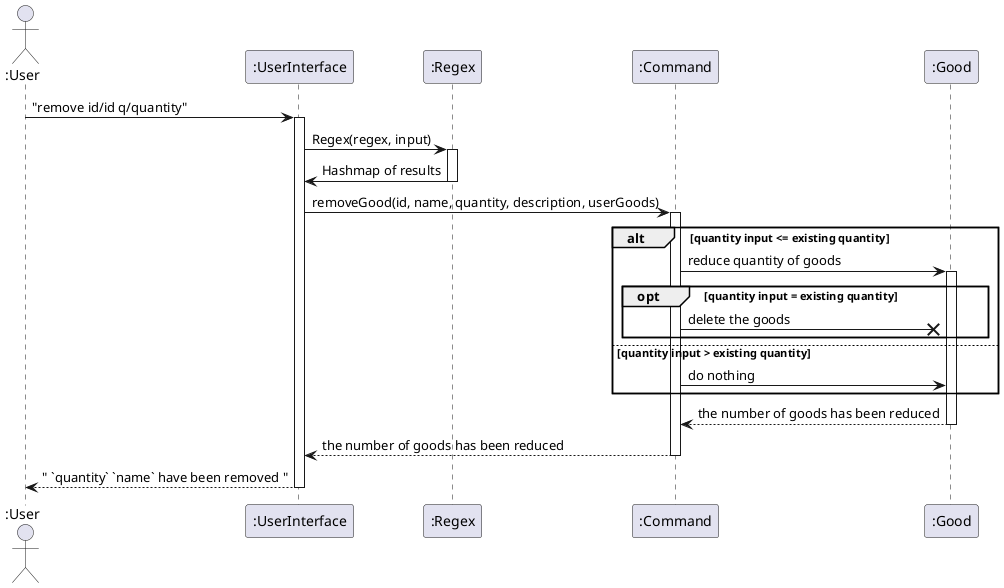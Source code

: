 @startuml
'https://plantuml.com/sequence-diagram

Actor ":User" as user
participant ":UserInterface" as ui
participant ":Regex" as regex
participant ":Command" as command
participant ":Good" as good

user -> ui ++ : "remove id/id q/quantity"

ui -> regex  ++: Regex(regex, input)
regex -> ui -- : Hashmap of results

deactivate regex

ui -> command ++ : removeGood(id, name, quantity, description, userGoods)
alt quantity input <= existing quantity
    command -> good ++ : reduce quantity of goods
    opt quantity input = existing quantity
        command ->x good : delete the goods
    end
else quantity input > existing quantity
    command -> good : do nothing
end
good --> command -- : the number of goods has been reduced
command --> ui -- : the number of goods has been reduced
ui --> user --: " `quantity` `name` have been removed "
@enduml